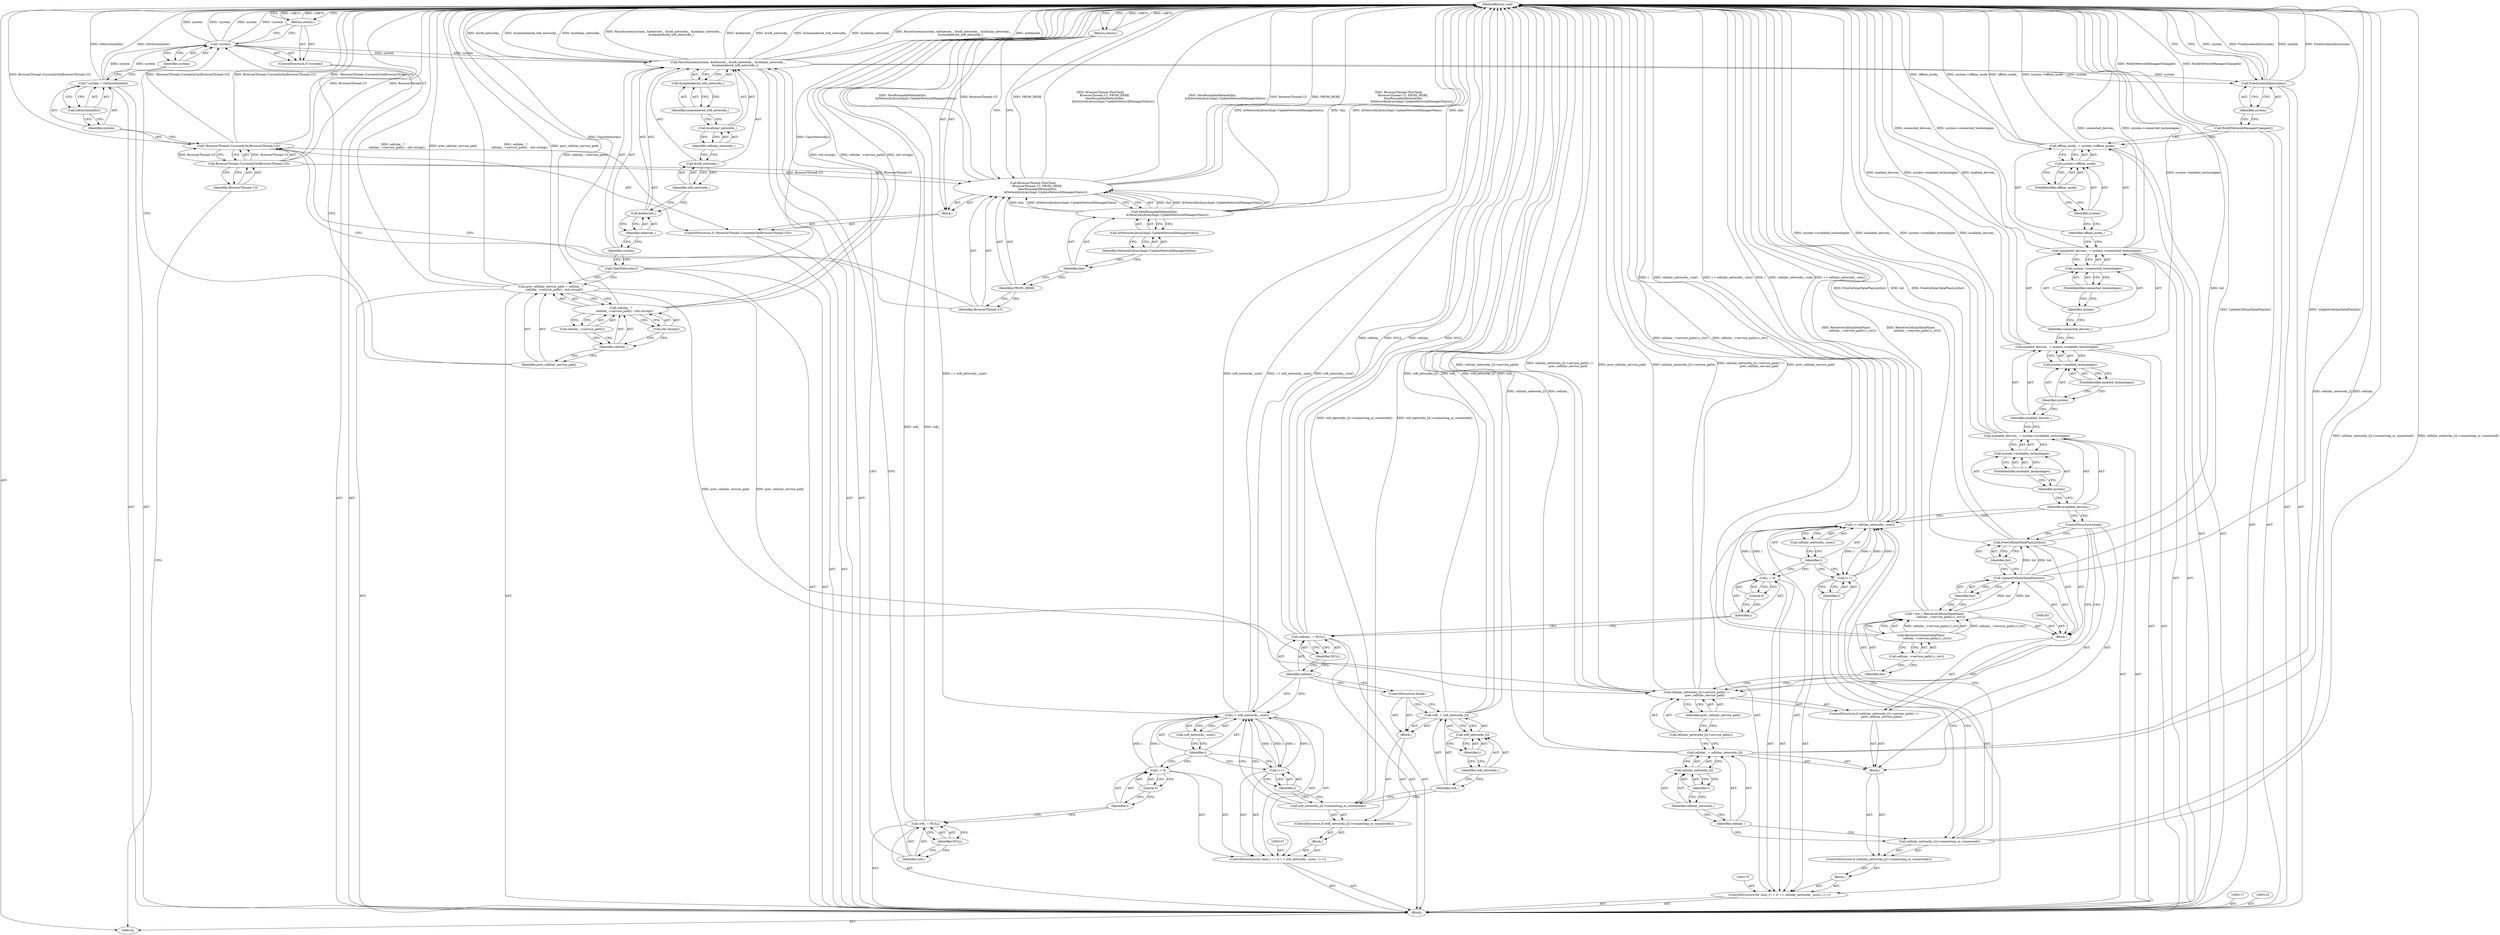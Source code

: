 digraph "1_Chrome_a3e2afaedd8190398ae45ccef34fcdee00fb19aa" {
"1000226" [label="(MethodReturn,void)"];
"1000103" [label="(Block,)"];
"1000118" [label="(Call,* system = GetSystemInfo())"];
"1000119" [label="(Identifier,system)"];
"1000120" [label="(Call,GetSystemInfo())"];
"1000121" [label="(ControlStructure,if (!system))"];
"1000122" [label="(Call,!system)"];
"1000123" [label="(Identifier,system)"];
"1000124" [label="(Return,return;)"];
"1000126" [label="(Call,prev_cellular_service_path = cellular_ ?\n        cellular_->service_path() : std::string())"];
"1000127" [label="(Identifier,prev_cellular_service_path)"];
"1000128" [label="(Call,cellular_ ?\n        cellular_->service_path() : std::string())"];
"1000129" [label="(Identifier,cellular_)"];
"1000131" [label="(Call,std::string())"];
"1000130" [label="(Call,cellular_->service_path())"];
"1000132" [label="(Call,ClearNetworks())"];
"1000107" [label="(Identifier,BrowserThread::UI)"];
"1000104" [label="(ControlStructure,if (!BrowserThread::CurrentlyOn(BrowserThread::UI)))"];
"1000108" [label="(Block,)"];
"1000105" [label="(Call,!BrowserThread::CurrentlyOn(BrowserThread::UI))"];
"1000106" [label="(Call,BrowserThread::CurrentlyOn(BrowserThread::UI))"];
"1000134" [label="(Identifier,system)"];
"1000135" [label="(Call,&ethernet_)"];
"1000136" [label="(Identifier,ethernet_)"];
"1000137" [label="(Call,&wifi_networks_)"];
"1000138" [label="(Identifier,wifi_networks_)"];
"1000133" [label="(Call,ParseSystem(system, &ethernet_, &wifi_networks_, &cellular_networks_,\n                &remembered_wifi_networks_))"];
"1000139" [label="(Call,&cellular_networks_)"];
"1000140" [label="(Identifier,cellular_networks_)"];
"1000141" [label="(Call,&remembered_wifi_networks_)"];
"1000142" [label="(Identifier,remembered_wifi_networks_)"];
"1000145" [label="(Identifier,NULL)"];
"1000143" [label="(Call,wifi_ = NULL)"];
"1000144" [label="(Identifier,wifi_)"];
"1000148" [label="(Call,i = 0)"];
"1000149" [label="(Identifier,i)"];
"1000150" [label="(Literal,0)"];
"1000151" [label="(Call,i < wifi_networks_.size())"];
"1000152" [label="(Identifier,i)"];
"1000153" [label="(Call,wifi_networks_.size())"];
"1000146" [label="(ControlStructure,for (size_t i = 0; i < wifi_networks_.size(); i++))"];
"1000154" [label="(Call,i++)"];
"1000155" [label="(Identifier,i)"];
"1000156" [label="(Block,)"];
"1000158" [label="(Call,wifi_networks_[i]->connecting_or_connected())"];
"1000159" [label="(Block,)"];
"1000157" [label="(ControlStructure,if (wifi_networks_[i]->connecting_or_connected()))"];
"1000162" [label="(Call,wifi_networks_[i])"];
"1000163" [label="(Identifier,wifi_networks_)"];
"1000164" [label="(Identifier,i)"];
"1000160" [label="(Call,wifi_ = wifi_networks_[i])"];
"1000161" [label="(Identifier,wifi_)"];
"1000165" [label="(ControlStructure,break;)"];
"1000109" [label="(Call,BrowserThread::PostTask(\n          BrowserThread::UI, FROM_HERE,\n          NewRunnableMethod(this,\n                            &NetworkLibraryImpl::UpdateNetworkManagerStatus)))"];
"1000168" [label="(Identifier,NULL)"];
"1000166" [label="(Call,cellular_ = NULL)"];
"1000167" [label="(Identifier,cellular_)"];
"1000171" [label="(Call,i = 0)"];
"1000172" [label="(Identifier,i)"];
"1000173" [label="(Literal,0)"];
"1000174" [label="(Call,i < cellular_networks_.size())"];
"1000175" [label="(Identifier,i)"];
"1000176" [label="(Call,cellular_networks_.size())"];
"1000169" [label="(ControlStructure,for (size_t i = 0; i < cellular_networks_.size(); i++))"];
"1000177" [label="(Call,i++)"];
"1000178" [label="(Identifier,i)"];
"1000179" [label="(Block,)"];
"1000181" [label="(Call,cellular_networks_[i]->connecting_or_connected())"];
"1000182" [label="(Block,)"];
"1000180" [label="(ControlStructure,if (cellular_networks_[i]->connecting_or_connected()))"];
"1000185" [label="(Call,cellular_networks_[i])"];
"1000186" [label="(Identifier,cellular_networks_)"];
"1000187" [label="(Identifier,i)"];
"1000183" [label="(Call,cellular_ = cellular_networks_[i])"];
"1000184" [label="(Identifier,cellular_)"];
"1000189" [label="(Call,cellular_networks_[i]->service_path() !=\n                 prev_cellular_service_path)"];
"1000190" [label="(Call,cellular_networks_[i]->service_path())"];
"1000188" [label="(ControlStructure,if (cellular_networks_[i]->service_path() !=\n                 prev_cellular_service_path))"];
"1000191" [label="(Identifier,prev_cellular_service_path)"];
"1000192" [label="(Block,)"];
"1000194" [label="(Call,* list = RetrieveCellularDataPlans(\n              cellular_->service_path().c_str()))"];
"1000195" [label="(Identifier,list)"];
"1000196" [label="(Call,RetrieveCellularDataPlans(\n              cellular_->service_path().c_str()))"];
"1000197" [label="(Call,cellular_->service_path().c_str())"];
"1000198" [label="(Call,UpdateCellularDataPlan(list))"];
"1000199" [label="(Identifier,list)"];
"1000200" [label="(Call,FreeCellularDataPlanList(list))"];
"1000201" [label="(Identifier,list)"];
"1000110" [label="(Identifier,BrowserThread::UI)"];
"1000111" [label="(Identifier,FROM_HERE)"];
"1000202" [label="(ControlStructure,break;)"];
"1000205" [label="(Call,system->available_technologies)"];
"1000206" [label="(Identifier,system)"];
"1000207" [label="(FieldIdentifier,available_technologies)"];
"1000203" [label="(Call,available_devices_ = system->available_technologies)"];
"1000204" [label="(Identifier,available_devices_)"];
"1000210" [label="(Call,system->enabled_technologies)"];
"1000211" [label="(Identifier,system)"];
"1000212" [label="(FieldIdentifier,enabled_technologies)"];
"1000208" [label="(Call,enabled_devices_ = system->enabled_technologies)"];
"1000209" [label="(Identifier,enabled_devices_)"];
"1000215" [label="(Call,system->connected_technologies)"];
"1000216" [label="(Identifier,system)"];
"1000217" [label="(FieldIdentifier,connected_technologies)"];
"1000213" [label="(Call,connected_devices_ = system->connected_technologies)"];
"1000214" [label="(Identifier,connected_devices_)"];
"1000220" [label="(Call,system->offline_mode)"];
"1000221" [label="(Identifier,system)"];
"1000222" [label="(FieldIdentifier,offline_mode)"];
"1000218" [label="(Call,offline_mode_ = system->offline_mode)"];
"1000219" [label="(Identifier,offline_mode_)"];
"1000112" [label="(Call,NewRunnableMethod(this,\n                            &NetworkLibraryImpl::UpdateNetworkManagerStatus))"];
"1000113" [label="(Identifier,this)"];
"1000223" [label="(Call,NotifyNetworkManagerChanged())"];
"1000225" [label="(Identifier,system)"];
"1000224" [label="(Call,FreeSystemInfo(system))"];
"1000114" [label="(Call,&NetworkLibraryImpl::UpdateNetworkManagerStatus)"];
"1000115" [label="(Identifier,NetworkLibraryImpl::UpdateNetworkManagerStatus)"];
"1000116" [label="(Return,return;)"];
"1000226" -> "1000102"  [label="AST: "];
"1000226" -> "1000116"  [label="CFG: "];
"1000226" -> "1000124"  [label="CFG: "];
"1000226" -> "1000224"  [label="CFG: "];
"1000224" -> "1000226"  [label="DDG: system"];
"1000224" -> "1000226"  [label="DDG: FreeSystemInfo(system)"];
"1000183" -> "1000226"  [label="DDG: cellular_networks_[i]"];
"1000183" -> "1000226"  [label="DDG: cellular_"];
"1000189" -> "1000226"  [label="DDG: cellular_networks_[i]->service_path()"];
"1000189" -> "1000226"  [label="DDG: cellular_networks_[i]->service_path() !=\n                 prev_cellular_service_path"];
"1000189" -> "1000226"  [label="DDG: prev_cellular_service_path"];
"1000200" -> "1000226"  [label="DDG: FreeCellularDataPlanList(list)"];
"1000200" -> "1000226"  [label="DDG: list"];
"1000181" -> "1000226"  [label="DDG: cellular_networks_[i]->connecting_or_connected()"];
"1000196" -> "1000226"  [label="DDG: cellular_->service_path().c_str()"];
"1000126" -> "1000226"  [label="DDG: cellular_ ?\n        cellular_->service_path() : std::string()"];
"1000126" -> "1000226"  [label="DDG: prev_cellular_service_path"];
"1000203" -> "1000226"  [label="DDG: system->available_technologies"];
"1000203" -> "1000226"  [label="DDG: available_devices_"];
"1000166" -> "1000226"  [label="DDG: NULL"];
"1000166" -> "1000226"  [label="DDG: cellular_"];
"1000128" -> "1000226"  [label="DDG: cellular_->service_path()"];
"1000128" -> "1000226"  [label="DDG: std::string()"];
"1000223" -> "1000226"  [label="DDG: NotifyNetworkManagerChanged()"];
"1000208" -> "1000226"  [label="DDG: enabled_devices_"];
"1000208" -> "1000226"  [label="DDG: system->enabled_technologies"];
"1000106" -> "1000226"  [label="DDG: BrowserThread::UI"];
"1000151" -> "1000226"  [label="DDG: i < wifi_networks_.size()"];
"1000151" -> "1000226"  [label="DDG: wifi_networks_.size()"];
"1000105" -> "1000226"  [label="DDG: !BrowserThread::CurrentlyOn(BrowserThread::UI)"];
"1000105" -> "1000226"  [label="DDG: BrowserThread::CurrentlyOn(BrowserThread::UI)"];
"1000218" -> "1000226"  [label="DDG: offline_mode_"];
"1000218" -> "1000226"  [label="DDG: system->offline_mode"];
"1000112" -> "1000226"  [label="DDG: &NetworkLibraryImpl::UpdateNetworkManagerStatus"];
"1000112" -> "1000226"  [label="DDG: this"];
"1000213" -> "1000226"  [label="DDG: connected_devices_"];
"1000213" -> "1000226"  [label="DDG: system->connected_technologies"];
"1000122" -> "1000226"  [label="DDG: system"];
"1000122" -> "1000226"  [label="DDG: !system"];
"1000132" -> "1000226"  [label="DDG: ClearNetworks()"];
"1000133" -> "1000226"  [label="DDG: &remembered_wifi_networks_"];
"1000133" -> "1000226"  [label="DDG: &cellular_networks_"];
"1000133" -> "1000226"  [label="DDG: ParseSystem(system, &ethernet_, &wifi_networks_, &cellular_networks_,\n                &remembered_wifi_networks_)"];
"1000133" -> "1000226"  [label="DDG: &ethernet_"];
"1000133" -> "1000226"  [label="DDG: &wifi_networks_"];
"1000158" -> "1000226"  [label="DDG: wifi_networks_[i]->connecting_or_connected()"];
"1000143" -> "1000226"  [label="DDG: wifi_"];
"1000174" -> "1000226"  [label="DDG: cellular_networks_.size()"];
"1000174" -> "1000226"  [label="DDG: i < cellular_networks_.size()"];
"1000174" -> "1000226"  [label="DDG: i"];
"1000109" -> "1000226"  [label="DDG: NewRunnableMethod(this,\n                            &NetworkLibraryImpl::UpdateNetworkManagerStatus)"];
"1000109" -> "1000226"  [label="DDG: BrowserThread::UI"];
"1000109" -> "1000226"  [label="DDG: FROM_HERE"];
"1000109" -> "1000226"  [label="DDG: BrowserThread::PostTask(\n          BrowserThread::UI, FROM_HERE,\n          NewRunnableMethod(this,\n                            &NetworkLibraryImpl::UpdateNetworkManagerStatus))"];
"1000118" -> "1000226"  [label="DDG: GetSystemInfo()"];
"1000194" -> "1000226"  [label="DDG: RetrieveCellularDataPlans(\n              cellular_->service_path().c_str())"];
"1000160" -> "1000226"  [label="DDG: wifi_networks_[i]"];
"1000160" -> "1000226"  [label="DDG: wifi_"];
"1000198" -> "1000226"  [label="DDG: UpdateCellularDataPlan(list)"];
"1000116" -> "1000226"  [label="DDG: <RET>"];
"1000124" -> "1000226"  [label="DDG: <RET>"];
"1000103" -> "1000102"  [label="AST: "];
"1000104" -> "1000103"  [label="AST: "];
"1000117" -> "1000103"  [label="AST: "];
"1000118" -> "1000103"  [label="AST: "];
"1000121" -> "1000103"  [label="AST: "];
"1000125" -> "1000103"  [label="AST: "];
"1000126" -> "1000103"  [label="AST: "];
"1000132" -> "1000103"  [label="AST: "];
"1000133" -> "1000103"  [label="AST: "];
"1000143" -> "1000103"  [label="AST: "];
"1000146" -> "1000103"  [label="AST: "];
"1000166" -> "1000103"  [label="AST: "];
"1000169" -> "1000103"  [label="AST: "];
"1000203" -> "1000103"  [label="AST: "];
"1000208" -> "1000103"  [label="AST: "];
"1000213" -> "1000103"  [label="AST: "];
"1000218" -> "1000103"  [label="AST: "];
"1000223" -> "1000103"  [label="AST: "];
"1000224" -> "1000103"  [label="AST: "];
"1000118" -> "1000103"  [label="AST: "];
"1000118" -> "1000120"  [label="CFG: "];
"1000119" -> "1000118"  [label="AST: "];
"1000120" -> "1000118"  [label="AST: "];
"1000123" -> "1000118"  [label="CFG: "];
"1000118" -> "1000226"  [label="DDG: GetSystemInfo()"];
"1000118" -> "1000122"  [label="DDG: system"];
"1000119" -> "1000118"  [label="AST: "];
"1000119" -> "1000105"  [label="CFG: "];
"1000120" -> "1000119"  [label="CFG: "];
"1000120" -> "1000118"  [label="AST: "];
"1000120" -> "1000119"  [label="CFG: "];
"1000118" -> "1000120"  [label="CFG: "];
"1000121" -> "1000103"  [label="AST: "];
"1000122" -> "1000121"  [label="AST: "];
"1000124" -> "1000121"  [label="AST: "];
"1000122" -> "1000121"  [label="AST: "];
"1000122" -> "1000123"  [label="CFG: "];
"1000123" -> "1000122"  [label="AST: "];
"1000124" -> "1000122"  [label="CFG: "];
"1000127" -> "1000122"  [label="CFG: "];
"1000122" -> "1000226"  [label="DDG: system"];
"1000122" -> "1000226"  [label="DDG: !system"];
"1000118" -> "1000122"  [label="DDG: system"];
"1000122" -> "1000133"  [label="DDG: system"];
"1000123" -> "1000122"  [label="AST: "];
"1000123" -> "1000118"  [label="CFG: "];
"1000122" -> "1000123"  [label="CFG: "];
"1000124" -> "1000121"  [label="AST: "];
"1000124" -> "1000122"  [label="CFG: "];
"1000226" -> "1000124"  [label="CFG: "];
"1000124" -> "1000226"  [label="DDG: <RET>"];
"1000126" -> "1000103"  [label="AST: "];
"1000126" -> "1000128"  [label="CFG: "];
"1000127" -> "1000126"  [label="AST: "];
"1000128" -> "1000126"  [label="AST: "];
"1000132" -> "1000126"  [label="CFG: "];
"1000126" -> "1000226"  [label="DDG: cellular_ ?\n        cellular_->service_path() : std::string()"];
"1000126" -> "1000226"  [label="DDG: prev_cellular_service_path"];
"1000126" -> "1000189"  [label="DDG: prev_cellular_service_path"];
"1000127" -> "1000126"  [label="AST: "];
"1000127" -> "1000122"  [label="CFG: "];
"1000129" -> "1000127"  [label="CFG: "];
"1000128" -> "1000126"  [label="AST: "];
"1000128" -> "1000130"  [label="CFG: "];
"1000128" -> "1000131"  [label="CFG: "];
"1000129" -> "1000128"  [label="AST: "];
"1000130" -> "1000128"  [label="AST: "];
"1000131" -> "1000128"  [label="AST: "];
"1000126" -> "1000128"  [label="CFG: "];
"1000128" -> "1000226"  [label="DDG: cellular_->service_path()"];
"1000128" -> "1000226"  [label="DDG: std::string()"];
"1000129" -> "1000128"  [label="AST: "];
"1000129" -> "1000127"  [label="CFG: "];
"1000130" -> "1000129"  [label="CFG: "];
"1000131" -> "1000129"  [label="CFG: "];
"1000131" -> "1000128"  [label="AST: "];
"1000131" -> "1000129"  [label="CFG: "];
"1000128" -> "1000131"  [label="CFG: "];
"1000130" -> "1000128"  [label="AST: "];
"1000130" -> "1000129"  [label="CFG: "];
"1000128" -> "1000130"  [label="CFG: "];
"1000132" -> "1000103"  [label="AST: "];
"1000132" -> "1000126"  [label="CFG: "];
"1000134" -> "1000132"  [label="CFG: "];
"1000132" -> "1000226"  [label="DDG: ClearNetworks()"];
"1000107" -> "1000106"  [label="AST: "];
"1000107" -> "1000102"  [label="CFG: "];
"1000106" -> "1000107"  [label="CFG: "];
"1000104" -> "1000103"  [label="AST: "];
"1000105" -> "1000104"  [label="AST: "];
"1000108" -> "1000104"  [label="AST: "];
"1000108" -> "1000104"  [label="AST: "];
"1000109" -> "1000108"  [label="AST: "];
"1000116" -> "1000108"  [label="AST: "];
"1000105" -> "1000104"  [label="AST: "];
"1000105" -> "1000106"  [label="CFG: "];
"1000106" -> "1000105"  [label="AST: "];
"1000110" -> "1000105"  [label="CFG: "];
"1000119" -> "1000105"  [label="CFG: "];
"1000105" -> "1000226"  [label="DDG: !BrowserThread::CurrentlyOn(BrowserThread::UI)"];
"1000105" -> "1000226"  [label="DDG: BrowserThread::CurrentlyOn(BrowserThread::UI)"];
"1000106" -> "1000105"  [label="DDG: BrowserThread::UI"];
"1000106" -> "1000105"  [label="AST: "];
"1000106" -> "1000107"  [label="CFG: "];
"1000107" -> "1000106"  [label="AST: "];
"1000105" -> "1000106"  [label="CFG: "];
"1000106" -> "1000226"  [label="DDG: BrowserThread::UI"];
"1000106" -> "1000105"  [label="DDG: BrowserThread::UI"];
"1000106" -> "1000109"  [label="DDG: BrowserThread::UI"];
"1000134" -> "1000133"  [label="AST: "];
"1000134" -> "1000132"  [label="CFG: "];
"1000136" -> "1000134"  [label="CFG: "];
"1000135" -> "1000133"  [label="AST: "];
"1000135" -> "1000136"  [label="CFG: "];
"1000136" -> "1000135"  [label="AST: "];
"1000138" -> "1000135"  [label="CFG: "];
"1000136" -> "1000135"  [label="AST: "];
"1000136" -> "1000134"  [label="CFG: "];
"1000135" -> "1000136"  [label="CFG: "];
"1000137" -> "1000133"  [label="AST: "];
"1000137" -> "1000138"  [label="CFG: "];
"1000138" -> "1000137"  [label="AST: "];
"1000140" -> "1000137"  [label="CFG: "];
"1000138" -> "1000137"  [label="AST: "];
"1000138" -> "1000135"  [label="CFG: "];
"1000137" -> "1000138"  [label="CFG: "];
"1000133" -> "1000103"  [label="AST: "];
"1000133" -> "1000141"  [label="CFG: "];
"1000134" -> "1000133"  [label="AST: "];
"1000135" -> "1000133"  [label="AST: "];
"1000137" -> "1000133"  [label="AST: "];
"1000139" -> "1000133"  [label="AST: "];
"1000141" -> "1000133"  [label="AST: "];
"1000144" -> "1000133"  [label="CFG: "];
"1000133" -> "1000226"  [label="DDG: &remembered_wifi_networks_"];
"1000133" -> "1000226"  [label="DDG: &cellular_networks_"];
"1000133" -> "1000226"  [label="DDG: ParseSystem(system, &ethernet_, &wifi_networks_, &cellular_networks_,\n                &remembered_wifi_networks_)"];
"1000133" -> "1000226"  [label="DDG: &ethernet_"];
"1000133" -> "1000226"  [label="DDG: &wifi_networks_"];
"1000122" -> "1000133"  [label="DDG: system"];
"1000133" -> "1000224"  [label="DDG: system"];
"1000139" -> "1000133"  [label="AST: "];
"1000139" -> "1000140"  [label="CFG: "];
"1000140" -> "1000139"  [label="AST: "];
"1000142" -> "1000139"  [label="CFG: "];
"1000140" -> "1000139"  [label="AST: "];
"1000140" -> "1000137"  [label="CFG: "];
"1000139" -> "1000140"  [label="CFG: "];
"1000141" -> "1000133"  [label="AST: "];
"1000141" -> "1000142"  [label="CFG: "];
"1000142" -> "1000141"  [label="AST: "];
"1000133" -> "1000141"  [label="CFG: "];
"1000142" -> "1000141"  [label="AST: "];
"1000142" -> "1000139"  [label="CFG: "];
"1000141" -> "1000142"  [label="CFG: "];
"1000145" -> "1000143"  [label="AST: "];
"1000145" -> "1000144"  [label="CFG: "];
"1000143" -> "1000145"  [label="CFG: "];
"1000143" -> "1000103"  [label="AST: "];
"1000143" -> "1000145"  [label="CFG: "];
"1000144" -> "1000143"  [label="AST: "];
"1000145" -> "1000143"  [label="AST: "];
"1000149" -> "1000143"  [label="CFG: "];
"1000143" -> "1000226"  [label="DDG: wifi_"];
"1000144" -> "1000143"  [label="AST: "];
"1000144" -> "1000133"  [label="CFG: "];
"1000145" -> "1000144"  [label="CFG: "];
"1000148" -> "1000146"  [label="AST: "];
"1000148" -> "1000150"  [label="CFG: "];
"1000149" -> "1000148"  [label="AST: "];
"1000150" -> "1000148"  [label="AST: "];
"1000152" -> "1000148"  [label="CFG: "];
"1000148" -> "1000151"  [label="DDG: i"];
"1000149" -> "1000148"  [label="AST: "];
"1000149" -> "1000143"  [label="CFG: "];
"1000150" -> "1000149"  [label="CFG: "];
"1000150" -> "1000148"  [label="AST: "];
"1000150" -> "1000149"  [label="CFG: "];
"1000148" -> "1000150"  [label="CFG: "];
"1000151" -> "1000146"  [label="AST: "];
"1000151" -> "1000153"  [label="CFG: "];
"1000152" -> "1000151"  [label="AST: "];
"1000153" -> "1000151"  [label="AST: "];
"1000158" -> "1000151"  [label="CFG: "];
"1000167" -> "1000151"  [label="CFG: "];
"1000151" -> "1000226"  [label="DDG: i < wifi_networks_.size()"];
"1000151" -> "1000226"  [label="DDG: wifi_networks_.size()"];
"1000154" -> "1000151"  [label="DDG: i"];
"1000148" -> "1000151"  [label="DDG: i"];
"1000151" -> "1000154"  [label="DDG: i"];
"1000152" -> "1000151"  [label="AST: "];
"1000152" -> "1000148"  [label="CFG: "];
"1000152" -> "1000154"  [label="CFG: "];
"1000153" -> "1000152"  [label="CFG: "];
"1000153" -> "1000151"  [label="AST: "];
"1000153" -> "1000152"  [label="CFG: "];
"1000151" -> "1000153"  [label="CFG: "];
"1000146" -> "1000103"  [label="AST: "];
"1000147" -> "1000146"  [label="AST: "];
"1000148" -> "1000146"  [label="AST: "];
"1000151" -> "1000146"  [label="AST: "];
"1000154" -> "1000146"  [label="AST: "];
"1000156" -> "1000146"  [label="AST: "];
"1000154" -> "1000146"  [label="AST: "];
"1000154" -> "1000155"  [label="CFG: "];
"1000155" -> "1000154"  [label="AST: "];
"1000152" -> "1000154"  [label="CFG: "];
"1000154" -> "1000151"  [label="DDG: i"];
"1000151" -> "1000154"  [label="DDG: i"];
"1000155" -> "1000154"  [label="AST: "];
"1000155" -> "1000158"  [label="CFG: "];
"1000154" -> "1000155"  [label="CFG: "];
"1000156" -> "1000146"  [label="AST: "];
"1000157" -> "1000156"  [label="AST: "];
"1000158" -> "1000157"  [label="AST: "];
"1000158" -> "1000151"  [label="CFG: "];
"1000161" -> "1000158"  [label="CFG: "];
"1000155" -> "1000158"  [label="CFG: "];
"1000158" -> "1000226"  [label="DDG: wifi_networks_[i]->connecting_or_connected()"];
"1000159" -> "1000157"  [label="AST: "];
"1000160" -> "1000159"  [label="AST: "];
"1000165" -> "1000159"  [label="AST: "];
"1000157" -> "1000156"  [label="AST: "];
"1000158" -> "1000157"  [label="AST: "];
"1000159" -> "1000157"  [label="AST: "];
"1000162" -> "1000160"  [label="AST: "];
"1000162" -> "1000164"  [label="CFG: "];
"1000163" -> "1000162"  [label="AST: "];
"1000164" -> "1000162"  [label="AST: "];
"1000160" -> "1000162"  [label="CFG: "];
"1000163" -> "1000162"  [label="AST: "];
"1000163" -> "1000161"  [label="CFG: "];
"1000164" -> "1000163"  [label="CFG: "];
"1000164" -> "1000162"  [label="AST: "];
"1000164" -> "1000163"  [label="CFG: "];
"1000162" -> "1000164"  [label="CFG: "];
"1000160" -> "1000159"  [label="AST: "];
"1000160" -> "1000162"  [label="CFG: "];
"1000161" -> "1000160"  [label="AST: "];
"1000162" -> "1000160"  [label="AST: "];
"1000165" -> "1000160"  [label="CFG: "];
"1000160" -> "1000226"  [label="DDG: wifi_networks_[i]"];
"1000160" -> "1000226"  [label="DDG: wifi_"];
"1000161" -> "1000160"  [label="AST: "];
"1000161" -> "1000158"  [label="CFG: "];
"1000163" -> "1000161"  [label="CFG: "];
"1000165" -> "1000159"  [label="AST: "];
"1000165" -> "1000160"  [label="CFG: "];
"1000167" -> "1000165"  [label="CFG: "];
"1000109" -> "1000108"  [label="AST: "];
"1000109" -> "1000112"  [label="CFG: "];
"1000110" -> "1000109"  [label="AST: "];
"1000111" -> "1000109"  [label="AST: "];
"1000112" -> "1000109"  [label="AST: "];
"1000116" -> "1000109"  [label="CFG: "];
"1000109" -> "1000226"  [label="DDG: NewRunnableMethod(this,\n                            &NetworkLibraryImpl::UpdateNetworkManagerStatus)"];
"1000109" -> "1000226"  [label="DDG: BrowserThread::UI"];
"1000109" -> "1000226"  [label="DDG: FROM_HERE"];
"1000109" -> "1000226"  [label="DDG: BrowserThread::PostTask(\n          BrowserThread::UI, FROM_HERE,\n          NewRunnableMethod(this,\n                            &NetworkLibraryImpl::UpdateNetworkManagerStatus))"];
"1000106" -> "1000109"  [label="DDG: BrowserThread::UI"];
"1000112" -> "1000109"  [label="DDG: this"];
"1000112" -> "1000109"  [label="DDG: &NetworkLibraryImpl::UpdateNetworkManagerStatus"];
"1000168" -> "1000166"  [label="AST: "];
"1000168" -> "1000167"  [label="CFG: "];
"1000166" -> "1000168"  [label="CFG: "];
"1000166" -> "1000103"  [label="AST: "];
"1000166" -> "1000168"  [label="CFG: "];
"1000167" -> "1000166"  [label="AST: "];
"1000168" -> "1000166"  [label="AST: "];
"1000172" -> "1000166"  [label="CFG: "];
"1000166" -> "1000226"  [label="DDG: NULL"];
"1000166" -> "1000226"  [label="DDG: cellular_"];
"1000167" -> "1000166"  [label="AST: "];
"1000167" -> "1000151"  [label="CFG: "];
"1000167" -> "1000165"  [label="CFG: "];
"1000168" -> "1000167"  [label="CFG: "];
"1000171" -> "1000169"  [label="AST: "];
"1000171" -> "1000173"  [label="CFG: "];
"1000172" -> "1000171"  [label="AST: "];
"1000173" -> "1000171"  [label="AST: "];
"1000175" -> "1000171"  [label="CFG: "];
"1000171" -> "1000174"  [label="DDG: i"];
"1000172" -> "1000171"  [label="AST: "];
"1000172" -> "1000166"  [label="CFG: "];
"1000173" -> "1000172"  [label="CFG: "];
"1000173" -> "1000171"  [label="AST: "];
"1000173" -> "1000172"  [label="CFG: "];
"1000171" -> "1000173"  [label="CFG: "];
"1000174" -> "1000169"  [label="AST: "];
"1000174" -> "1000176"  [label="CFG: "];
"1000175" -> "1000174"  [label="AST: "];
"1000176" -> "1000174"  [label="AST: "];
"1000181" -> "1000174"  [label="CFG: "];
"1000204" -> "1000174"  [label="CFG: "];
"1000174" -> "1000226"  [label="DDG: cellular_networks_.size()"];
"1000174" -> "1000226"  [label="DDG: i < cellular_networks_.size()"];
"1000174" -> "1000226"  [label="DDG: i"];
"1000177" -> "1000174"  [label="DDG: i"];
"1000171" -> "1000174"  [label="DDG: i"];
"1000174" -> "1000177"  [label="DDG: i"];
"1000175" -> "1000174"  [label="AST: "];
"1000175" -> "1000171"  [label="CFG: "];
"1000175" -> "1000177"  [label="CFG: "];
"1000176" -> "1000175"  [label="CFG: "];
"1000176" -> "1000174"  [label="AST: "];
"1000176" -> "1000175"  [label="CFG: "];
"1000174" -> "1000176"  [label="CFG: "];
"1000169" -> "1000103"  [label="AST: "];
"1000170" -> "1000169"  [label="AST: "];
"1000171" -> "1000169"  [label="AST: "];
"1000174" -> "1000169"  [label="AST: "];
"1000177" -> "1000169"  [label="AST: "];
"1000179" -> "1000169"  [label="AST: "];
"1000177" -> "1000169"  [label="AST: "];
"1000177" -> "1000178"  [label="CFG: "];
"1000178" -> "1000177"  [label="AST: "];
"1000175" -> "1000177"  [label="CFG: "];
"1000177" -> "1000174"  [label="DDG: i"];
"1000174" -> "1000177"  [label="DDG: i"];
"1000178" -> "1000177"  [label="AST: "];
"1000178" -> "1000181"  [label="CFG: "];
"1000177" -> "1000178"  [label="CFG: "];
"1000179" -> "1000169"  [label="AST: "];
"1000180" -> "1000179"  [label="AST: "];
"1000181" -> "1000180"  [label="AST: "];
"1000181" -> "1000174"  [label="CFG: "];
"1000184" -> "1000181"  [label="CFG: "];
"1000178" -> "1000181"  [label="CFG: "];
"1000181" -> "1000226"  [label="DDG: cellular_networks_[i]->connecting_or_connected()"];
"1000182" -> "1000180"  [label="AST: "];
"1000183" -> "1000182"  [label="AST: "];
"1000188" -> "1000182"  [label="AST: "];
"1000202" -> "1000182"  [label="AST: "];
"1000180" -> "1000179"  [label="AST: "];
"1000181" -> "1000180"  [label="AST: "];
"1000182" -> "1000180"  [label="AST: "];
"1000185" -> "1000183"  [label="AST: "];
"1000185" -> "1000187"  [label="CFG: "];
"1000186" -> "1000185"  [label="AST: "];
"1000187" -> "1000185"  [label="AST: "];
"1000183" -> "1000185"  [label="CFG: "];
"1000186" -> "1000185"  [label="AST: "];
"1000186" -> "1000184"  [label="CFG: "];
"1000187" -> "1000186"  [label="CFG: "];
"1000187" -> "1000185"  [label="AST: "];
"1000187" -> "1000186"  [label="CFG: "];
"1000185" -> "1000187"  [label="CFG: "];
"1000183" -> "1000182"  [label="AST: "];
"1000183" -> "1000185"  [label="CFG: "];
"1000184" -> "1000183"  [label="AST: "];
"1000185" -> "1000183"  [label="AST: "];
"1000190" -> "1000183"  [label="CFG: "];
"1000183" -> "1000226"  [label="DDG: cellular_networks_[i]"];
"1000183" -> "1000226"  [label="DDG: cellular_"];
"1000184" -> "1000183"  [label="AST: "];
"1000184" -> "1000181"  [label="CFG: "];
"1000186" -> "1000184"  [label="CFG: "];
"1000189" -> "1000188"  [label="AST: "];
"1000189" -> "1000191"  [label="CFG: "];
"1000190" -> "1000189"  [label="AST: "];
"1000191" -> "1000189"  [label="AST: "];
"1000195" -> "1000189"  [label="CFG: "];
"1000202" -> "1000189"  [label="CFG: "];
"1000189" -> "1000226"  [label="DDG: cellular_networks_[i]->service_path()"];
"1000189" -> "1000226"  [label="DDG: cellular_networks_[i]->service_path() !=\n                 prev_cellular_service_path"];
"1000189" -> "1000226"  [label="DDG: prev_cellular_service_path"];
"1000126" -> "1000189"  [label="DDG: prev_cellular_service_path"];
"1000190" -> "1000189"  [label="AST: "];
"1000190" -> "1000183"  [label="CFG: "];
"1000191" -> "1000190"  [label="CFG: "];
"1000188" -> "1000182"  [label="AST: "];
"1000189" -> "1000188"  [label="AST: "];
"1000192" -> "1000188"  [label="AST: "];
"1000191" -> "1000189"  [label="AST: "];
"1000191" -> "1000190"  [label="CFG: "];
"1000189" -> "1000191"  [label="CFG: "];
"1000192" -> "1000188"  [label="AST: "];
"1000193" -> "1000192"  [label="AST: "];
"1000194" -> "1000192"  [label="AST: "];
"1000198" -> "1000192"  [label="AST: "];
"1000200" -> "1000192"  [label="AST: "];
"1000194" -> "1000192"  [label="AST: "];
"1000194" -> "1000196"  [label="CFG: "];
"1000195" -> "1000194"  [label="AST: "];
"1000196" -> "1000194"  [label="AST: "];
"1000199" -> "1000194"  [label="CFG: "];
"1000194" -> "1000226"  [label="DDG: RetrieveCellularDataPlans(\n              cellular_->service_path().c_str())"];
"1000196" -> "1000194"  [label="DDG: cellular_->service_path().c_str()"];
"1000194" -> "1000198"  [label="DDG: list"];
"1000195" -> "1000194"  [label="AST: "];
"1000195" -> "1000189"  [label="CFG: "];
"1000197" -> "1000195"  [label="CFG: "];
"1000196" -> "1000194"  [label="AST: "];
"1000196" -> "1000197"  [label="CFG: "];
"1000197" -> "1000196"  [label="AST: "];
"1000194" -> "1000196"  [label="CFG: "];
"1000196" -> "1000226"  [label="DDG: cellular_->service_path().c_str()"];
"1000196" -> "1000194"  [label="DDG: cellular_->service_path().c_str()"];
"1000197" -> "1000196"  [label="AST: "];
"1000197" -> "1000195"  [label="CFG: "];
"1000196" -> "1000197"  [label="CFG: "];
"1000198" -> "1000192"  [label="AST: "];
"1000198" -> "1000199"  [label="CFG: "];
"1000199" -> "1000198"  [label="AST: "];
"1000201" -> "1000198"  [label="CFG: "];
"1000198" -> "1000226"  [label="DDG: UpdateCellularDataPlan(list)"];
"1000194" -> "1000198"  [label="DDG: list"];
"1000198" -> "1000200"  [label="DDG: list"];
"1000199" -> "1000198"  [label="AST: "];
"1000199" -> "1000194"  [label="CFG: "];
"1000198" -> "1000199"  [label="CFG: "];
"1000200" -> "1000192"  [label="AST: "];
"1000200" -> "1000201"  [label="CFG: "];
"1000201" -> "1000200"  [label="AST: "];
"1000202" -> "1000200"  [label="CFG: "];
"1000200" -> "1000226"  [label="DDG: FreeCellularDataPlanList(list)"];
"1000200" -> "1000226"  [label="DDG: list"];
"1000198" -> "1000200"  [label="DDG: list"];
"1000201" -> "1000200"  [label="AST: "];
"1000201" -> "1000198"  [label="CFG: "];
"1000200" -> "1000201"  [label="CFG: "];
"1000110" -> "1000109"  [label="AST: "];
"1000110" -> "1000105"  [label="CFG: "];
"1000111" -> "1000110"  [label="CFG: "];
"1000111" -> "1000109"  [label="AST: "];
"1000111" -> "1000110"  [label="CFG: "];
"1000113" -> "1000111"  [label="CFG: "];
"1000202" -> "1000182"  [label="AST: "];
"1000202" -> "1000200"  [label="CFG: "];
"1000202" -> "1000189"  [label="CFG: "];
"1000204" -> "1000202"  [label="CFG: "];
"1000205" -> "1000203"  [label="AST: "];
"1000205" -> "1000207"  [label="CFG: "];
"1000206" -> "1000205"  [label="AST: "];
"1000207" -> "1000205"  [label="AST: "];
"1000203" -> "1000205"  [label="CFG: "];
"1000206" -> "1000205"  [label="AST: "];
"1000206" -> "1000204"  [label="CFG: "];
"1000207" -> "1000206"  [label="CFG: "];
"1000207" -> "1000205"  [label="AST: "];
"1000207" -> "1000206"  [label="CFG: "];
"1000205" -> "1000207"  [label="CFG: "];
"1000203" -> "1000103"  [label="AST: "];
"1000203" -> "1000205"  [label="CFG: "];
"1000204" -> "1000203"  [label="AST: "];
"1000205" -> "1000203"  [label="AST: "];
"1000209" -> "1000203"  [label="CFG: "];
"1000203" -> "1000226"  [label="DDG: system->available_technologies"];
"1000203" -> "1000226"  [label="DDG: available_devices_"];
"1000204" -> "1000203"  [label="AST: "];
"1000204" -> "1000174"  [label="CFG: "];
"1000204" -> "1000202"  [label="CFG: "];
"1000206" -> "1000204"  [label="CFG: "];
"1000210" -> "1000208"  [label="AST: "];
"1000210" -> "1000212"  [label="CFG: "];
"1000211" -> "1000210"  [label="AST: "];
"1000212" -> "1000210"  [label="AST: "];
"1000208" -> "1000210"  [label="CFG: "];
"1000211" -> "1000210"  [label="AST: "];
"1000211" -> "1000209"  [label="CFG: "];
"1000212" -> "1000211"  [label="CFG: "];
"1000212" -> "1000210"  [label="AST: "];
"1000212" -> "1000211"  [label="CFG: "];
"1000210" -> "1000212"  [label="CFG: "];
"1000208" -> "1000103"  [label="AST: "];
"1000208" -> "1000210"  [label="CFG: "];
"1000209" -> "1000208"  [label="AST: "];
"1000210" -> "1000208"  [label="AST: "];
"1000214" -> "1000208"  [label="CFG: "];
"1000208" -> "1000226"  [label="DDG: enabled_devices_"];
"1000208" -> "1000226"  [label="DDG: system->enabled_technologies"];
"1000209" -> "1000208"  [label="AST: "];
"1000209" -> "1000203"  [label="CFG: "];
"1000211" -> "1000209"  [label="CFG: "];
"1000215" -> "1000213"  [label="AST: "];
"1000215" -> "1000217"  [label="CFG: "];
"1000216" -> "1000215"  [label="AST: "];
"1000217" -> "1000215"  [label="AST: "];
"1000213" -> "1000215"  [label="CFG: "];
"1000216" -> "1000215"  [label="AST: "];
"1000216" -> "1000214"  [label="CFG: "];
"1000217" -> "1000216"  [label="CFG: "];
"1000217" -> "1000215"  [label="AST: "];
"1000217" -> "1000216"  [label="CFG: "];
"1000215" -> "1000217"  [label="CFG: "];
"1000213" -> "1000103"  [label="AST: "];
"1000213" -> "1000215"  [label="CFG: "];
"1000214" -> "1000213"  [label="AST: "];
"1000215" -> "1000213"  [label="AST: "];
"1000219" -> "1000213"  [label="CFG: "];
"1000213" -> "1000226"  [label="DDG: connected_devices_"];
"1000213" -> "1000226"  [label="DDG: system->connected_technologies"];
"1000214" -> "1000213"  [label="AST: "];
"1000214" -> "1000208"  [label="CFG: "];
"1000216" -> "1000214"  [label="CFG: "];
"1000220" -> "1000218"  [label="AST: "];
"1000220" -> "1000222"  [label="CFG: "];
"1000221" -> "1000220"  [label="AST: "];
"1000222" -> "1000220"  [label="AST: "];
"1000218" -> "1000220"  [label="CFG: "];
"1000221" -> "1000220"  [label="AST: "];
"1000221" -> "1000219"  [label="CFG: "];
"1000222" -> "1000221"  [label="CFG: "];
"1000222" -> "1000220"  [label="AST: "];
"1000222" -> "1000221"  [label="CFG: "];
"1000220" -> "1000222"  [label="CFG: "];
"1000218" -> "1000103"  [label="AST: "];
"1000218" -> "1000220"  [label="CFG: "];
"1000219" -> "1000218"  [label="AST: "];
"1000220" -> "1000218"  [label="AST: "];
"1000223" -> "1000218"  [label="CFG: "];
"1000218" -> "1000226"  [label="DDG: offline_mode_"];
"1000218" -> "1000226"  [label="DDG: system->offline_mode"];
"1000219" -> "1000218"  [label="AST: "];
"1000219" -> "1000213"  [label="CFG: "];
"1000221" -> "1000219"  [label="CFG: "];
"1000112" -> "1000109"  [label="AST: "];
"1000112" -> "1000114"  [label="CFG: "];
"1000113" -> "1000112"  [label="AST: "];
"1000114" -> "1000112"  [label="AST: "];
"1000109" -> "1000112"  [label="CFG: "];
"1000112" -> "1000226"  [label="DDG: &NetworkLibraryImpl::UpdateNetworkManagerStatus"];
"1000112" -> "1000226"  [label="DDG: this"];
"1000112" -> "1000109"  [label="DDG: this"];
"1000112" -> "1000109"  [label="DDG: &NetworkLibraryImpl::UpdateNetworkManagerStatus"];
"1000113" -> "1000112"  [label="AST: "];
"1000113" -> "1000111"  [label="CFG: "];
"1000115" -> "1000113"  [label="CFG: "];
"1000223" -> "1000103"  [label="AST: "];
"1000223" -> "1000218"  [label="CFG: "];
"1000225" -> "1000223"  [label="CFG: "];
"1000223" -> "1000226"  [label="DDG: NotifyNetworkManagerChanged()"];
"1000225" -> "1000224"  [label="AST: "];
"1000225" -> "1000223"  [label="CFG: "];
"1000224" -> "1000225"  [label="CFG: "];
"1000224" -> "1000103"  [label="AST: "];
"1000224" -> "1000225"  [label="CFG: "];
"1000225" -> "1000224"  [label="AST: "];
"1000226" -> "1000224"  [label="CFG: "];
"1000224" -> "1000226"  [label="DDG: system"];
"1000224" -> "1000226"  [label="DDG: FreeSystemInfo(system)"];
"1000133" -> "1000224"  [label="DDG: system"];
"1000114" -> "1000112"  [label="AST: "];
"1000114" -> "1000115"  [label="CFG: "];
"1000115" -> "1000114"  [label="AST: "];
"1000112" -> "1000114"  [label="CFG: "];
"1000115" -> "1000114"  [label="AST: "];
"1000115" -> "1000113"  [label="CFG: "];
"1000114" -> "1000115"  [label="CFG: "];
"1000116" -> "1000108"  [label="AST: "];
"1000116" -> "1000109"  [label="CFG: "];
"1000226" -> "1000116"  [label="CFG: "];
"1000116" -> "1000226"  [label="DDG: <RET>"];
}
